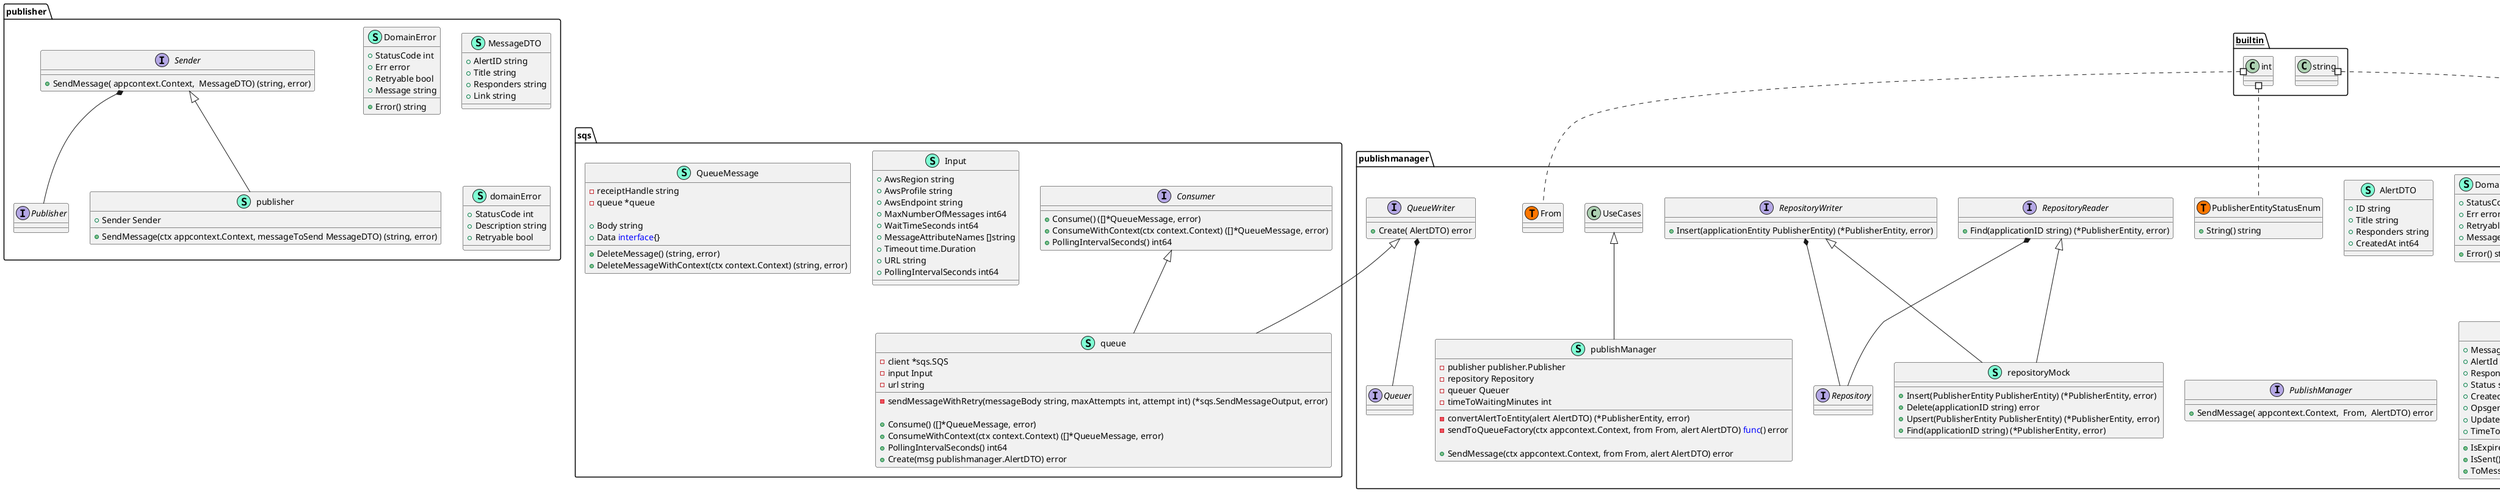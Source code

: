 @startuml




namespace publisher {
    class DomainError << (S,Aquamarine) >> {
        + StatusCode int
        + Err error
        + Retryable bool
        + Message string

        + Error() string

    }
    class MessageDTO << (S,Aquamarine) >> {
        + AlertID string
        + Title string
        + Responders string
        + Link string

    }
    interface Publisher  {
    }
    interface Sender  {
        + SendMessage( appcontext.Context,  MessageDTO) (string, error)

    }
    class domainError << (S,Aquamarine) >> {
        + StatusCode int
        + Description string
        + Retryable bool

    }
    class publisher << (S,Aquamarine) >> {
        + Sender Sender

        + SendMessage(ctx appcontext.Context, messageToSend MessageDTO) (string, error)

    }
}
"publisher.Sender" *-- "publisher.Publisher"

"publisher.Sender" <|-- "publisher.publisher"

namespace publishmanager {
    class AlertDTO << (S,Aquamarine) >> {
        + ID string
        + Title string
        + Responders string
        + CreatedAt int64

    }
    class DomainError << (S,Aquamarine) >> {
        + StatusCode int
        + Err error
        + Retryable bool
        + Message string

        + Error() string

    }
    class Input << (S,Aquamarine) >> {
        + Sender publisher.Sender
        + Repository Repository
        + Queuer Queuer
        + TimeToWaitingMinutes int

    }
    interface PublishManager  {
        + SendMessage( appcontext.Context,  From,  AlertDTO) error

    }
    class PublisherEntity << (S,Aquamarine) >> {
        + Message string
        + AlertId string
        + Responders string
        + Status string
        + CreatedAt time.Time
        + OpsgenieCreatedAt int64
        + UpdatedAt time.Time
        + TimeToWaitingMinutes int

        + IsExpired() bool
        + IsSent() bool
        + ToMessage() publisher.MessageDTO

    }
    class PublisherEntityStatusEnum << (S,Aquamarine) >> {
        + String() string

    }
    interface QueueWriter  {
        + Create( AlertDTO) error

    }
    interface Queuer  {
    }
    interface Repository  {
    }
    interface RepositoryReader  {
        + Find(applicationID string) (*PublisherEntity, error)

    }
    interface RepositoryWriter  {
        + Insert(applicationEntity PublisherEntity) (*PublisherEntity, error)

    }
    class domainError << (S,Aquamarine) >> {
        + StatusCode int
        + Description string
        + Retryable bool

    }
    class publishManager << (S,Aquamarine) >> {
        - publisher publisher.Publisher
        - repository Repository
        - queuer Queuer
        - timeToWaitingMinutes int

        - convertAlertToEntity(alert AlertDTO) (*PublisherEntity, error)
        - sendToQueueFactory(ctx appcontext.Context, from From, alert AlertDTO) <font color=blue>func</font>() error

        + SendMessage(ctx appcontext.Context, from From, alert AlertDTO) error

    }
    class publishmanager.From << (T, #FF7700) >>  {
    }
    class publishmanager.PublisherEntityStatusEnum << (T, #FF7700) >>  {
    }
    class repositoryMock << (S,Aquamarine) >> {
        + Insert(PublisherEntity PublisherEntity) (*PublisherEntity, error)
        + Delete(applicationID string) error
        + Upsert(PublisherEntity PublisherEntity) (*PublisherEntity, error)
        + Find(applicationID string) (*PublisherEntity, error)

    }
}
"publishmanager.QueueWriter" *-- "publishmanager.Queuer"
"publishmanager.RepositoryReader" *-- "publishmanager.Repository"
"publishmanager.RepositoryWriter" *-- "publishmanager.Repository"

"publishmanager.UseCases" <|-- "publishmanager.publishManager"
"publishmanager.RepositoryReader" <|-- "publishmanager.repositoryMock"
"publishmanager.RepositoryWriter" <|-- "publishmanager.repositoryMock"

namespace sqs {
    interface Consumer  {
        + Consume() ([]*QueueMessage, error)
        + ConsumeWithContext(ctx context.Context) ([]*QueueMessage, error)
        + PollingIntervalSeconds() int64

    }
    class Input << (S,Aquamarine) >> {
        + AwsRegion string
        + AwsProfile string
        + AwsEndpoint string
        + MaxNumberOfMessages int64
        + WaitTimeSeconds int64
        + MessageAttributeNames []string
        + Timeout time.Duration
        + URL string
        + PollingIntervalSeconds int64

    }
    class QueueMessage << (S,Aquamarine) >> {
        - receiptHandle string
        - queue *queue

        + Body string
        + Data <font color=blue>interface</font>{}

        + DeleteMessage() (string, error)
        + DeleteMessageWithContext(ctx context.Context) (string, error)

    }
    class queue << (S,Aquamarine) >> {
        - client *sqs.SQS
        - input Input
        - url string

        - sendMessageWithRetry(messageBody string, maxAttempts int, attempt int) (*sqs.SendMessageOutput, error)

        + Consume() ([]*QueueMessage, error)
        + ConsumeWithContext(ctx context.Context) ([]*QueueMessage, error)
        + PollingIntervalSeconds() int64
        + Create(msg publishmanager.AlertDTO) error

    }
}

"publishmanager.QueueWriter" <|-- "sqs.queue"
"sqs.Consumer" <|-- "sqs.queue"

namespace worker {
    interface Consumer  {
        + URL() string
        + Handler( appcontext.Context,  Input,  opsgenie.NotificationDTO) error
        + PollingIntervalSeconds() int64

    }
    class Input << (S,Aquamarine) >> {
        + Logger logwrapper.LoggerWrapper
        + PublishManager publishmanager.UseCases

    }
    class consumerWhoCreates << (S,Aquamarine) >> {
        + URL() string
        + Handler(ctx appcontext.Context, input Input, notificaiton opsgenie.NotificationDTO) error
        + PollingIntervalSeconds() int64

    }
}

"worker.Consumer" <|-- "worker.consumerWhoCreates"

"__builtin__.int" #.. "publishmanager.From"
"__builtin__.int" #.. "publishmanager.PublisherEntityStatusEnum"
"__builtin__.string" #.. "appcontext.ContextKey"
@enduml
